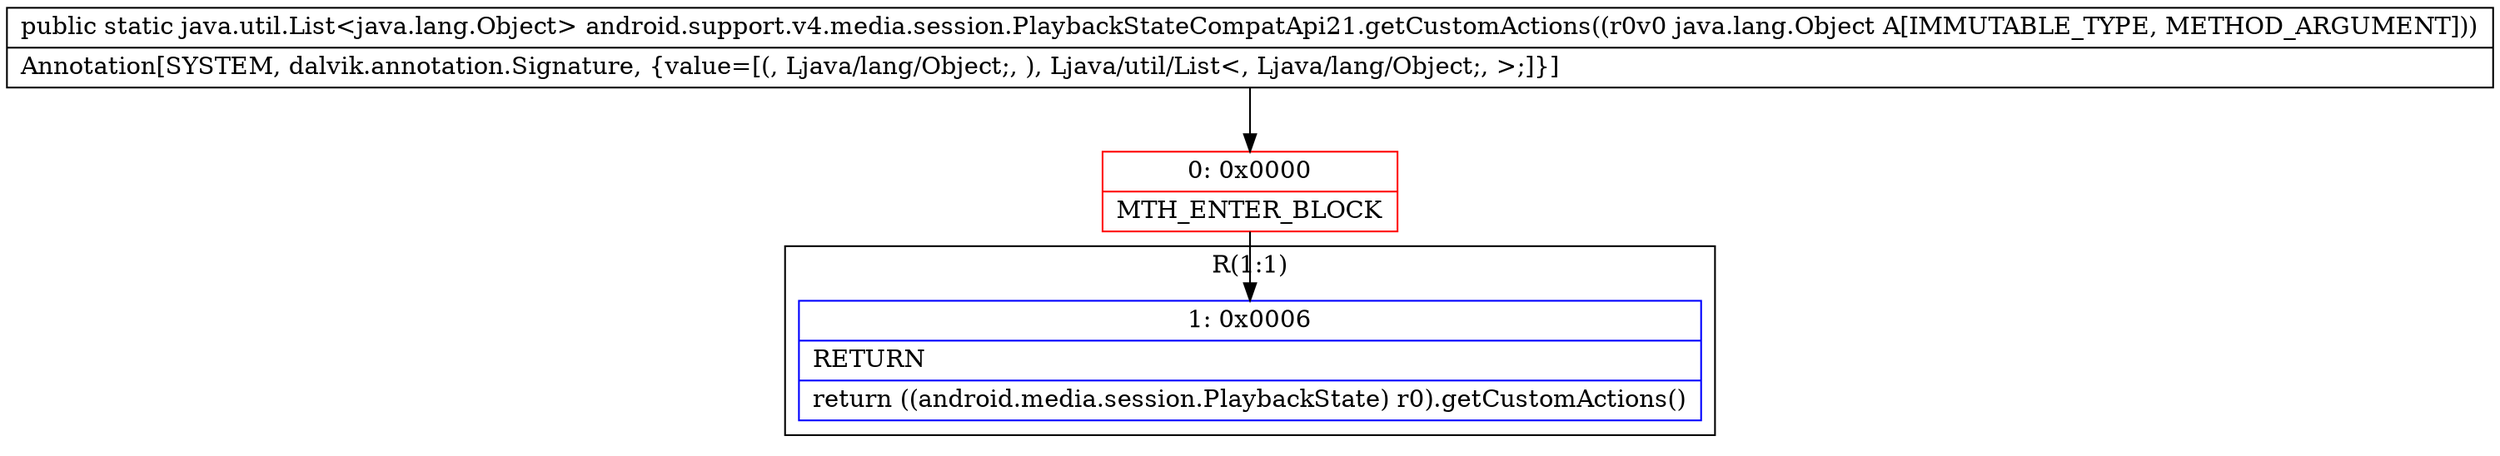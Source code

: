 digraph "CFG forandroid.support.v4.media.session.PlaybackStateCompatApi21.getCustomActions(Ljava\/lang\/Object;)Ljava\/util\/List;" {
subgraph cluster_Region_1120416189 {
label = "R(1:1)";
node [shape=record,color=blue];
Node_1 [shape=record,label="{1\:\ 0x0006|RETURN\l|return ((android.media.session.PlaybackState) r0).getCustomActions()\l}"];
}
Node_0 [shape=record,color=red,label="{0\:\ 0x0000|MTH_ENTER_BLOCK\l}"];
MethodNode[shape=record,label="{public static java.util.List\<java.lang.Object\> android.support.v4.media.session.PlaybackStateCompatApi21.getCustomActions((r0v0 java.lang.Object A[IMMUTABLE_TYPE, METHOD_ARGUMENT]))  | Annotation[SYSTEM, dalvik.annotation.Signature, \{value=[(, Ljava\/lang\/Object;, ), Ljava\/util\/List\<, Ljava\/lang\/Object;, \>;]\}]\l}"];
MethodNode -> Node_0;
Node_0 -> Node_1;
}

